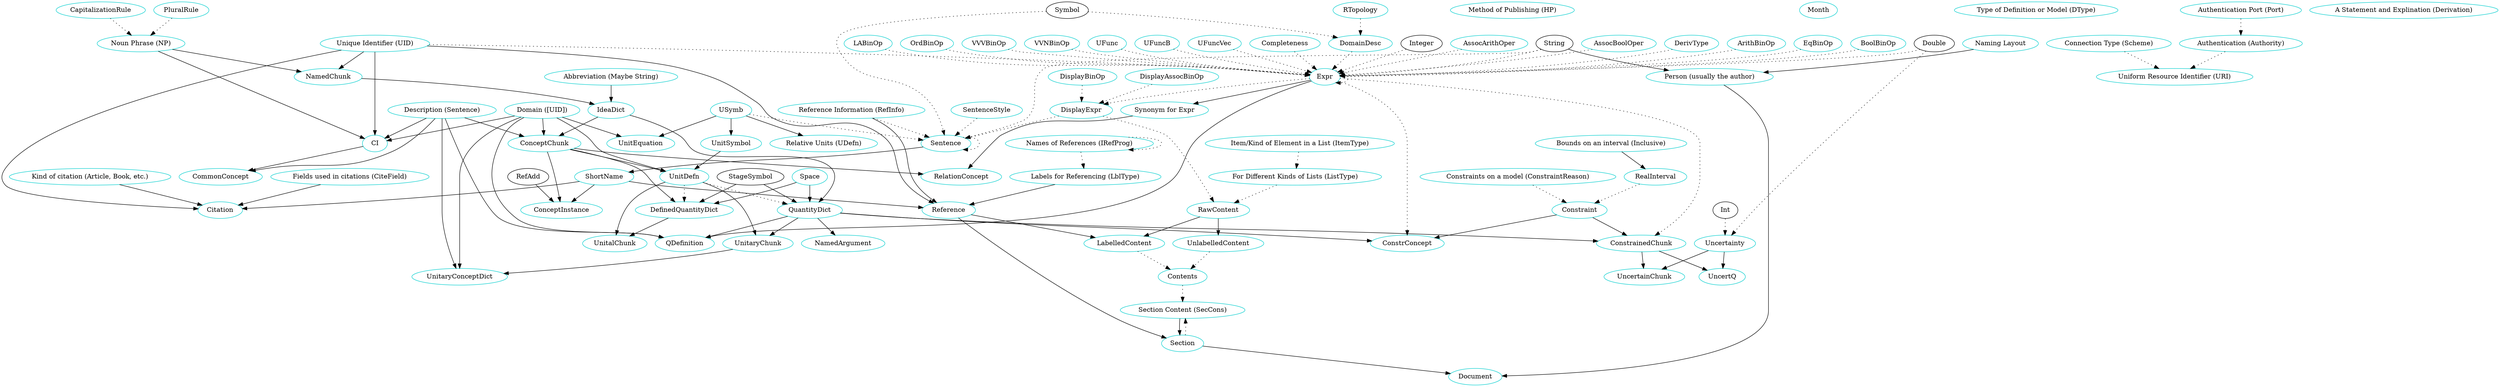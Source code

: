 digraph drasillang {

subgraph conceptchunk {
	/* relationships between independent and dependent components */
	IdeaDict -> ConceptChunk;
    Desc -> ConceptChunk;
    Domain -> ConceptChunk;
    
	/* definitions for each type component */
	ConceptChunk 	    [shape=oval, color=cyan3, label="ConceptChunk"];
    //ConceptChunkDesc    [shape=oval, color=cyan3, label="Description (Sentence)"];
    //ConceptChunkDomain  [shape=oval, color=cyan3, label="Domain ([UID])"];

}

/* dot -Tpng sample.dot -o sample.png */

subgraph commonconcept {
	/* relationships between independent and dependent components */
	CI -> CommonConcept;
    Desc -> CommonConcept;
    
	/* definitions for each type component */
	CommonConcept 	    [shape=oval, color=cyan3, label="CommonConcept"];
    //CommonConceptDesc    [shape=oval, color=cyan3, label="Description (Sentence)"];

}

/* dot -Tpng sample.dot -o sample.png */

subgraph conceptinstance {
	/* relationships between independent and dependent components */
	ConceptChunk -> ConceptInstance;
    RefAdd -> ConceptInstance;
    ShortName -> ConceptInstance;
    
	/* definitions for each type component */
	ConceptInstance 	    [shape=oval, color=cyan3, label="ConceptInstance"];
    //ConceptInstanceRefAdd   [shape=oval, color=cyan3, label="Reference Address (String)"];
    //ConceptInstanceShortName  [shape=oval, color=cyan3, label="ShortName"];

}

/* dot -Tpng sample.dot -o sample.png */

subgraph citation {
	/* relationships between independent and dependent components */
	CitationKind -> Citation;
    CiteField -> Citation;
    UID -> Citation;
    ShortName -> Citation;
    
	/* definitions for each type component */
	Citation 	    [shape=oval, color=cyan3, label="Citation"];
    //CiteFields    [shape=oval, color=cyan3, label="CiteFields"];
    //CitationUID  [shape=oval, color=cyan3, label="UID"];
    //CitationShortName  [shape=oval, color=cyan3, label="ShortName"];

}

/* dot -Tpng sample.dot -o sample.png */

subgraph ci {
	/* relationships between independent and dependent components */
	UID -> CI;
    NP -> CI;
    Desc -> CI;
    Domain -> CI;
    
	/* definitions for each type component */
	CI 	    [shape=oval, color=cyan3, label="CI"];
    /*CIUID [shape=oval, color=cyan3, label="UID"];
    CINP [shape=oval, color=cyan3, label="Term (NP)"];
    CIDesc  [shape=oval, color=cyan3, label="Description (Sentence)"];
    CIDomain [shape=oval, color=cyan3, label="Domain ([UID])"];*/

}

/* dot -Tpng sample.dot -o sample.png */

subgraph constrainedchunk {
	/* relationships between independent and dependent components */
	QuantityDict -> ConstrainedChunk;
    Constraint -> ConstrainedChunk;
    Expr -> ConstrainedChunk [style="dotted"];
    
	/* definitions for each type component */
	ConstrainedChunk 	    [shape=oval, color=cyan3, label="ConstrainedChunk"];
    //ConstrainedChunkConstraints    [shape=oval, color=cyan3, label="[Constraint]"];
    //ConstrainedChunkMaybeExpr  [shape=oval, color=cyan3, label="Maybe Expr"];

}

/* dot -Tpng sample.dot -o sample.png */

subgraph constrconcept {
	/* relationships between independent and dependent components */
	QuantityDict -> ConstrConcept;
    Constraint -> ConstrConcept;
    Expr -> ConstrConcept [style="dotted"];
    
	/* definitions for each type component */
	ConstrConcept 	    [shape=oval, color=cyan3, label="ConstrConcept"];
    //ConstrConceptConstraints    [shape=oval, color=cyan3, label="[Constraint]"];
    //ConstrConceptMaybeExpr  [shape=oval, color=cyan3, label="Maybe Expr"];

}

/* dot -Tpng sample.dot -o sample.png */


subgraph definedquantitydict {
	/* relationships between independent and dependent components */
	ConceptChunk -> DefinedQuantityDict;
    StageSymbol -> DefinedQuantityDict;
    Space -> DefinedQuantityDict;
    UnitDefn -> DefinedQuantityDict [style="dotted"];
    
	/* definitions for each type component */
	DefinedQuantityDict 	    [shape=oval, color=cyan3, label="DefinedQuantityDict"];
    //DefinedQuantityDictStageSymbol    [shape=oval, color=cyan3, label="Stage Symbol"];
    //DefinedQuantityDictSpace  [shape=oval, color=cyan3, label="Space"];
    //DefinedQuantityDictMaybeUnitDefn  [shape=oval, color=cyan3, label="Maybe UnitDefn"];

}

/* dot -Tpng sample.dot -o sample.png */
subgraph qdefinition {
	/* relationships between independent and dependent components */
	QuantityDict -> QDefinition;
    Desc -> QDefinition;
    Expr -> QDefinition;
    Domain -> QDefinition;
    
	/* definitions for each type component */
	QDefinition 	    [shape=oval, color=cyan3, label="QDefinition"];
    //QDefinitionDesc    [shape=oval, color=cyan3, label="Description (Sentence)"];
    //QDefinitionExpr  [shape=oval, color=cyan3, label="Expr"];
    //QDefinitionDomain  [shape=oval, color=cyan3, label="Domain ([UID])"];

}

/* dot -Tpng sample.dot -o sample.png */

subgraph namedargument {
	/* relationships between independent and dependent components */
	QuantityDict -> NamedArgument;
    
	/* definitions for each type component */
	NamedArgument 	    [shape=oval, color=cyan3, label="NamedArgument"];

}

/* dot -Tpng sample.dot -o sample.png */
subgraph namedchunk {
	/* relationships between independent and dependent components */
	UID -> NamedChunk;
    NP -> NamedChunk;
    
	/* definitions for each type component */
	NamedChunk 	    [shape=oval, color=cyan3, label="NamedChunk"];
    //NamedChunkNP   [shape=oval, color=cyan3, label="Term (NP)"];

}

/* dot -Tpng sample.dot -o sample.png */

subgraph uid {
    
	/* definitions for each type component */
	UID 	    [shape=oval, color=cyan3, label="Unique Identifier (UID)"];
	Domain      [shape=oval, color=cyan3, label="Domain ([UID])"];

}

/* dot -Tpng sample.dot -o sample.png */
subgraph ideadict {
	/* relationships between independent and dependent components */
	NamedChunk -> IdeaDict;
    IdeaDictAbbrev -> IdeaDict;
    
	/* definitions for each type component */
	IdeaDict 	    [shape=oval, color=cyan3, label="IdeaDict"];
    IdeaDictAbbrev  [shape=oval, color=cyan3, label="Abbreviation (Maybe String)"];

}

/* dot -Tpng sample.dot -o sample.png */
subgraph quantitydict {
	/* relationships between independent and dependent components */
	IdeaDict -> QuantityDict;
    Space -> QuantityDict;
    StageSymbol -> QuantityDict;
    UnitDefn -> QuantityDict [style="dotted"];
    
	/* definitions for each type component */
	QuantityDict 	    [shape=oval, color=cyan3, label="QuantityDict"];
    //QuantityDictSpace    [shape=oval, color=cyan3, label="Space"];
    //QuantityDictStageSymbol  [shape=oval, color=cyan3, label="Stage Symbol"];
    //QuantityDictMaybeUnitDefn  [shape=oval, color=cyan3, label="Maybe UnitDefn"];

}

/* dot -Tpng sample.dot -o sample.png */

subgraph relationconcept {
	/* relationships between independent and dependent components */
	ConceptChunk -> RelationConcept;
    Relation -> RelationConcept;
	Expr -> Relation;
    
	/* definitions for each type component */
	RelationConcept 	    [shape=oval, color=cyan3, label="RelationConcept"];
    Relation               [shape=oval, color=cyan3, label="Synonym for Expr"];

}

/* dot -Tpng sample.dot -o sample.png */

subgraph uncertainchunk {
	/* relationships between independent and dependent components */
	ConstrainedChunk -> UncertainChunk;
    Uncertainty -> UncertainChunk;
    
	/* definitions for each type component */
	UncertainChunk 	    [shape=oval, color=cyan3, label="UncertainChunk"];
    //ConstrainedChunkUncertainty    [shape=oval, color=cyan3, label="Uncertainty"];

}

/* dot -Tpng sample.dot -o sample.png */
subgraph uncertq {
	/* relationships between independent and dependent components */
	ConstrainedChunk -> UncertQ;
    Uncertainty -> UncertQ;
    
	/* definitions for each type component */
	UncertQ 	    [shape=oval, color=cyan3, label="UncertQ"];

}

/* dot -Tpng sample.dot -o sample.png */

subgraph unitdefn {
	/* relationships between independent and dependent components */
	ConceptChunk -> UnitDefn;
    UnitSymbol -> UnitDefn;
    Domain -> UnitDefn;
    
	/* definitions for each type component */
	UnitDefn 	    [shape=oval, color=cyan3, label="UnitDefn"];
    //UnitDefnDomain  [shape=oval, color=cyan3, label="Domain ([UID])"];

}

/* dot -Tpng sample.dot -o sample.png */

subgraph unitequation {
	/* relationships between independent and dependent components */
	USymb -> UnitEquation;
    Domain -> UnitEquation;
    
	/* definitions for each type component */
	UnitEquation 	    [shape=oval, color=cyan3, label="UnitEquation"];
    //UnitEquationDomain    [shape=oval, color=cyan3, label="Domain ([UID])"];

}

/* dot -Tpng sample.dot -o sample.png */

subgraph unitalchunk {
	/* relationships between independent and dependent components */
	DefinedQuantityDict -> UnitalChunk;
    UnitDefn -> UnitalChunk;
    
	/* definitions for each type component */
	UnitalChunk 	    [shape=oval, color=cyan3, label="UnitalChunk"];

}

/* dot -Tpng sample.dot -o sample.png */

subgraph unitarychunk {
	/* relationships between independent and dependent components */
	QuantityDict -> UnitaryChunk;
    UnitDefn -> UnitaryChunk;
    
	/* definitions for each type component */
	UnitaryChunk 	    [shape=oval, color=cyan3, label="UnitaryChunk"];
}

/* dot -Tpng sample.dot -o sample.png */

subgraph unitaryconceptdict {
	/* relationships between independent and dependent components */
	UnitaryChunk -> UnitaryConceptDict;
    Desc -> UnitaryConceptDict;
    Domain -> UnitaryConceptDict;
    
	/* definitions for each type component */
	UnitaryConceptDict 	    [shape=oval, color=cyan3, label="UnitaryConceptDict"];
    //UnitaryConceptDictDesc    [shape=oval, color=cyan3, label="Description (Sentence)"];
    //UnitaryConceptDictDomain  [shape=oval, color=cyan3, label="Domain ([UID])"];

}

/* dot -Tpng sample.dot -o sample.png */

subgraph citefield {
	/* definitions for each type component */
	CiteField 	    [shape=oval, color=cyan3, label="Fields used in citations (CiteField)"];

}

/* dot -Tpng sample.dot -o sample.png */

subgraph hp {
    
	/* definitions for each type component */
	HP 	    [shape=oval, color=cyan3, label="Method of Publishing (HP)"];
}

/* dot -Tpng sample.dot -o sample.png */

subgraph citationkind {
	/* definitions for each type component */
	CitationKind 	    [shape=oval, color=cyan3, label="Kind of citation (Article, Book, etc.)"];

}

/* dot -Tpng sample.dot -o sample.png */

subgraph month {
    /* definitions for each type component */
    Month [shape=oval, color=cyan3, label="Month"];
}

/* dot -Tpng sample.dot -o sample.png */

subgraph listtype {
    ItemType -> ListType [style="dotted"];
    /* definitions for each type component */
	ListType 	    [shape=oval, color=cyan3, label="For Different Kinds of Lists (ListType)"];
}

/* dot -Tpng sample.dot -o sample.png */

subgraph itemtype {
    /* definitions for each type component */
	ItemType 	    [shape=oval, color=cyan3, label="Item/Kind of Element in a List (ItemType)"];
}

/* dot -Tpng sample.dot -o sample.png */

subgraph contents {

    UnlabelledContent -> Contents [style="dotted"];
    LabelledContent -> Contents [style="dotted"];

    /* definitions for each type component */
	Contents 	    [shape=oval, color=cyan3, label="Contents"];
}

/* dot -Tpng sample.dot -o sample.png */

subgraph dtype {
    /* definitions for each type component */
	DType 	    [shape=oval, color=cyan3, label="Type of Definition or Model (DType)"];
}

/* dot -Tpng sample.dot -o sample.png */

subgraph rawcontent {

    ListType -> RawContent [style="dotted"];
    DisplayExpr -> RawContent [style="dotted"];

    /* definitions for each type component */
	RawContent 	    [shape=oval, color=cyan3, label="RawContent"];
}

/* dot -Tpng sample.dot -o sample.png */

subgraph labelledcontent {

    Reference -> LabelledContent;
    RawContent -> LabelledContent;

    /* definitions for each type component */
	LabelledContent 	    [shape=oval, color=cyan3, label="LabelledContent"];
}

/* dot -Tpng sample.dot -o sample.png */

subgraph unlabelledcontent {

    RawContent -> UnlabelledContent;

    /* definitions for each type component */
	UnlabelledContent 	    [shape=oval, color=cyan3, label="UnlabelledContent"];
}

/* dot -Tpng sample.dot -o sample.png */

subgraph lbltype {

    IRefProg -> LblType [style="dotted"];

    /* definitions for each type component */
	LblType 	    [shape=oval, color=cyan3, label="Labels for Referencing (LblType)"];
}

/* dot -Tpng sample.dot -o sample.png */

subgraph irefprog {

    IRefProg -> IRefProg [style="dotted"];

    /* definitions for each type component */
	IRefProg 	    [shape=oval, color=cyan3, label="Names of References (IRefProg)"];
}

/* dot -Tpng sample.dot -o sample.png */

subgraph capitalizationrule {
    /* definitions for each type component */
	CapitalizationRule 	    [shape=oval, color=cyan3, label="CapitalizationRule"];
}

/* dot -Tpng sample.dot -o sample.png */

subgraph pluralrule {
    /* definitions for each type component */
	PluralRule 	    [shape=oval, color=cyan3, label="PluralRule"];
}

/* dot -Tpng sample.dot -o sample.png */

subgraph np {

    PluralRule -> NP [style="dotted"];
    CapitalizationRule -> NP [style="dotted"];
    
    /* definitions for each type component */
	NP 	    [shape=oval, color=cyan3, label="Noun Phrase (NP)"];
}

/* dot -Tpng sample.dot -o sample.png */

subgraph uri {

    Scheme -> URI [style="dotted"];
    Authority -> URI [style="dotted"];


    /* definitions for each type component */
	URI 	    [shape=oval, color=cyan3, label="Uniform Resource Identifier (URI)"];
}

/* dot -Tpng sample.dot -o sample.png */

subgraph scheme {
    /* definitions for each type component */
	Scheme 	    [shape=oval, color=cyan3, label="Connection Type (Scheme)"];
}

/* dot -Tpng sample.dot -o sample.png */

subgraph authority {

    Port -> Authority [style="dotted"];

    /* definitions for each type component */
	Authority 	    [shape=oval, color=cyan3, label="Authentication (Authority)"];
}

/* dot -Tpng sample.dot -o sample.png */

subgraph port {
    /* definitions for each type component */
	Port 	    [shape=oval, color=cyan3, label="Authentication Port (Port)"];
}

/* dot -Tpng sample.dot -o sample.png */

subgraph uncertainty {

    Int -> Uncertainty [style="dotted"];
    Double -> Uncertainty [style="dotted"];

    /* definitions for each type component */
	Uncertainty 	    [shape=oval, color=cyan3, label="Uncertainty"];
    //MaybeInt 	    [shape=oval, color=black, label="Maybe Int"];
    //MaybeDouble 	    [shape=oval, color=black, label="Maybe Double"];
}

/* dot -Tpng sample.dot -o sample.png */

subgraph constraintreason {
    /* definitions for each type component */
	ConstraintReason 	    [shape=oval, color=cyan3, label="Constraints on a model (ConstraintReason)"];
}

/* dot -Tpng sample.dot -o sample.png */

subgraph constraint {

    RealInterval -> Constraint [style="dotted"];
    ConstraintReason -> Constraint [style="dotted"];

    /* definitions for each type component */
	Constraint 	    [shape=oval, color=cyan3, label="Constraint"];
}

/* dot -Tpng sample.dot -o sample.png */

subgraph derivation {
    /* definitions for each type component */
	Derivation 	    [shape=oval, color=cyan3, label="A Statement and Explination (Derivation)"];
}

/* dot -Tpng sample.dot -o sample.png */

subgraph displaybinop {
    /* definitions for each type component */
	DisplayBinOp 	    [shape=oval, color=cyan3, label="DisplayBinOp"];
}

/* dot -Tpng sample.dot -o sample.png */

subgraph displayassocbinop {
    /* definitions for each type component */
	DisplayAssocBinOp 	    [shape=oval, color=cyan3, label="DisplayAssocBinOp"];
}

/* dot -Tpng sample.dot -o sample.png */

subgraph displayexpr {

    Expr -> DisplayExpr [style="dotted"];
    DisplayBinOp -> DisplayExpr [style="dotted"];
    DisplayAssocBinOp -> DisplayExpr [style="dotted"];

    /* definitions for each type component */
	DisplayExpr 	    [shape=oval, color=cyan3, label="DisplayExpr"];
}

/* dot -Tpng sample.dot -o sample.png */

subgraph expr {
    Double -> Expr [style="dotted"];
    Integer -> Expr [style="dotted"];
    String -> Expr [style="dotted"];
    Expr -> Expr [style="dotted"];
    AssocArithOper  -> Expr [style="dotted"];
    AssocBoolOper  -> Expr [style="dotted"];
    DerivType -> Expr [style="dotted"];
    UID -> Expr [style="dotted"];
    ArithBinOp -> Expr [style="dotted"];
    EqBinOp -> Expr [style="dotted"];
    BoolBinOp -> Expr [style="dotted"];
    LABinOp  -> Expr [style="dotted"];
    OrdBinOp  -> Expr [style="dotted"];
    VVVBinOp -> Expr [style="dotted"];
    VVNBinOp  -> Expr [style="dotted"];
    UFunc  -> Expr [style="dotted"];
    UFuncB -> Expr [style="dotted"];
    UFuncVec  -> Expr [style="dotted"];
    Completeness  -> Expr [style="dotted"];
    DomainDesc -> Expr [style="dotted"];


    /* definitions for each type component */
	Expr 	    [shape=oval, color=cyan3, label="Expr"];
    ArithBinOp 	    [shape=oval, color=cyan3, label="ArithBinOp"];
    EqBinOp 	    [shape=oval, color=cyan3, label="EqBinOp"];
    BoolBinOp 	    [shape=oval, color=cyan3, label="BoolBinOp"];
    LABinOp 	    [shape=oval, color=cyan3, label="LABinOp"];
    OrdBinOp 	    [shape=oval, color=cyan3, label="OrdBinOp"];
    VVVBinOp 	    [shape=oval, color=cyan3, label="VVVBinOp"];
    VVNBinOp 	    [shape=oval, color=cyan3, label="VVNBinOp"];
    AssocArithOper 	    [shape=oval, color=cyan3, label="AssocArithOper"];
    AssocBoolOper 	    [shape=oval, color=cyan3, label="AssocBoolOper"];
    UFunc 	    [shape=oval, color=cyan3, label="UFunc"];
    UFuncB 	    [shape=oval, color=cyan3, label="UFuncB"];
    UFuncVec 	    [shape=oval, color=cyan3, label="UFuncVec"];
    Completeness 	    [shape=oval, color=cyan3, label="Completeness"];
    DerivType 	    [shape=oval, color=cyan3, label="DerivType"];
    //ExprUID     [shape=oval, color=cyan3, label="UID"];
}

/* dot -Tpng sample.dot -o sample.png */

subgraph seccons {

    Section -> SecCons [style="dotted"];
    Contents -> SecCons [style="dotted"];

    /* definitions for each type component */
	SecCons 	    [shape=oval, color=cyan3, label="Section Content (SecCons)"];
}

/* dot -Tpng sample.dot -o sample.png */

subgraph section {
    
    Reference -> Section;
    SecCons -> Section;

    /* definitions for each type component */
	Section 	    [shape=oval, color=cyan3, label="Section"];
}

/* dot -Tpng sample.dot -o sample.png */

subgraph document {

    Section -> Document;
    Person -> Document;

    /* definitions for each type component */
	Document 	    [shape=oval, color=cyan3, label="Document"];
}

/* dot -Tpng sample.dot -o sample.png */

subgraph person {

    String -> Person;
    Conv -> Person;

    /* definitions for each type component */
	Person 	    [shape=oval, color=cyan3, label="Person (usually the author)"];
    Conv [shape=oval, color=cyan3, label="Naming Layout"];
}

/* dot -Tpng sample.dot -o sample.png */

subgraph refinfo {
    /* definitions for each type component */
	RefInfo 	    [shape=oval, color=cyan3, label="Reference Information (RefInfo)"];
}

/* dot -Tpng sample.dot -o sample.png */

subgraph reference {

    UID -> Reference;
    LblType -> Reference;
    ShortName -> Reference;
    RefInfo -> Reference;

    /* definitions for each type component */
	Reference 	    [shape=oval, color=cyan3, label="Reference"];
    //ReferenceUID	    [shape=oval, color=cyan3, label="UID"];
}

/* dot -Tpng sample.dot -o sample.png */

subgraph sentence {

    SentenceStyle -> Sentence [style="dotted"];
    USymb -> Sentence [style="dotted"];
    String -> Sentence [style="dotted"];
    Symbol -> Sentence [style="dotted"];
    DisplayExpr -> Sentence [style="dotted"];
    RefInfo -> Sentence [style="dotted"];
    Sentence -> Sentence [style="dotted"];


    /* definitions for each type component */
	Sentence 	    [shape=oval, color=cyan3, label="Sentence"];
	SentenceStyle	    [shape=oval, color=cyan3, label="SentenceStyle"];
    Desc                [shape=oval, color=cyan3, label="Description (Sentence)"];
}

/* dot -Tpng sample.dot -o sample.png */

subgraph shortname {

    Sentence -> ShortName;
    
    /* definitions for each type component */
	ShortName 	    [shape=oval, color=cyan3, label="ShortName"];
}

/* dot -Tpng sample.dot -o sample.png */

subgraph space {
    /* definitions for each type component */
	Space 	    [shape=oval, color=cyan3, label="Space"];
}

/* dot -Tpng sample.dot -o sample.png */

subgraph domaindesc {

    Symbol -> DomainDesc [style="dotted"];
    RTopology -> DomainDesc [style="dotted"];


    /* definitions for each type component */
	DomainDesc 	    [shape=oval, color=cyan3, label="DomainDesc"];
    RTopology 	    [shape=oval, color=cyan3, label="RTopology"];
}

/* dot -Tpng sample.dot -o sample.png */

subgraph realinterval {

    Inclusive -> RealInterval;

    /* definitions for each type component */
	RealInterval 	    [shape=oval, color=cyan3, label="RealInterval"];
    Inclusive 	    [shape=oval, color=cyan3, label="Bounds on an interval (Inclusive)"];
}

/* dot -Tpng sample.dot -o sample.png */

subgraph unitsymbol {

    USymb -> UDefn;
    USymb -> UnitSymbol;
    /* definitions for each type component */
	UDefn 	    [shape=oval, color=cyan3, label="Relative Units (UDefn)"];
    UnitSymbol 	    [shape=oval, color=cyan3, label="UnitSymbol"];
    USymb 	    [shape=oval, color=cyan3, label="USymb"];
}

/* dot -Tpng sample.dot -o sample.png */

}